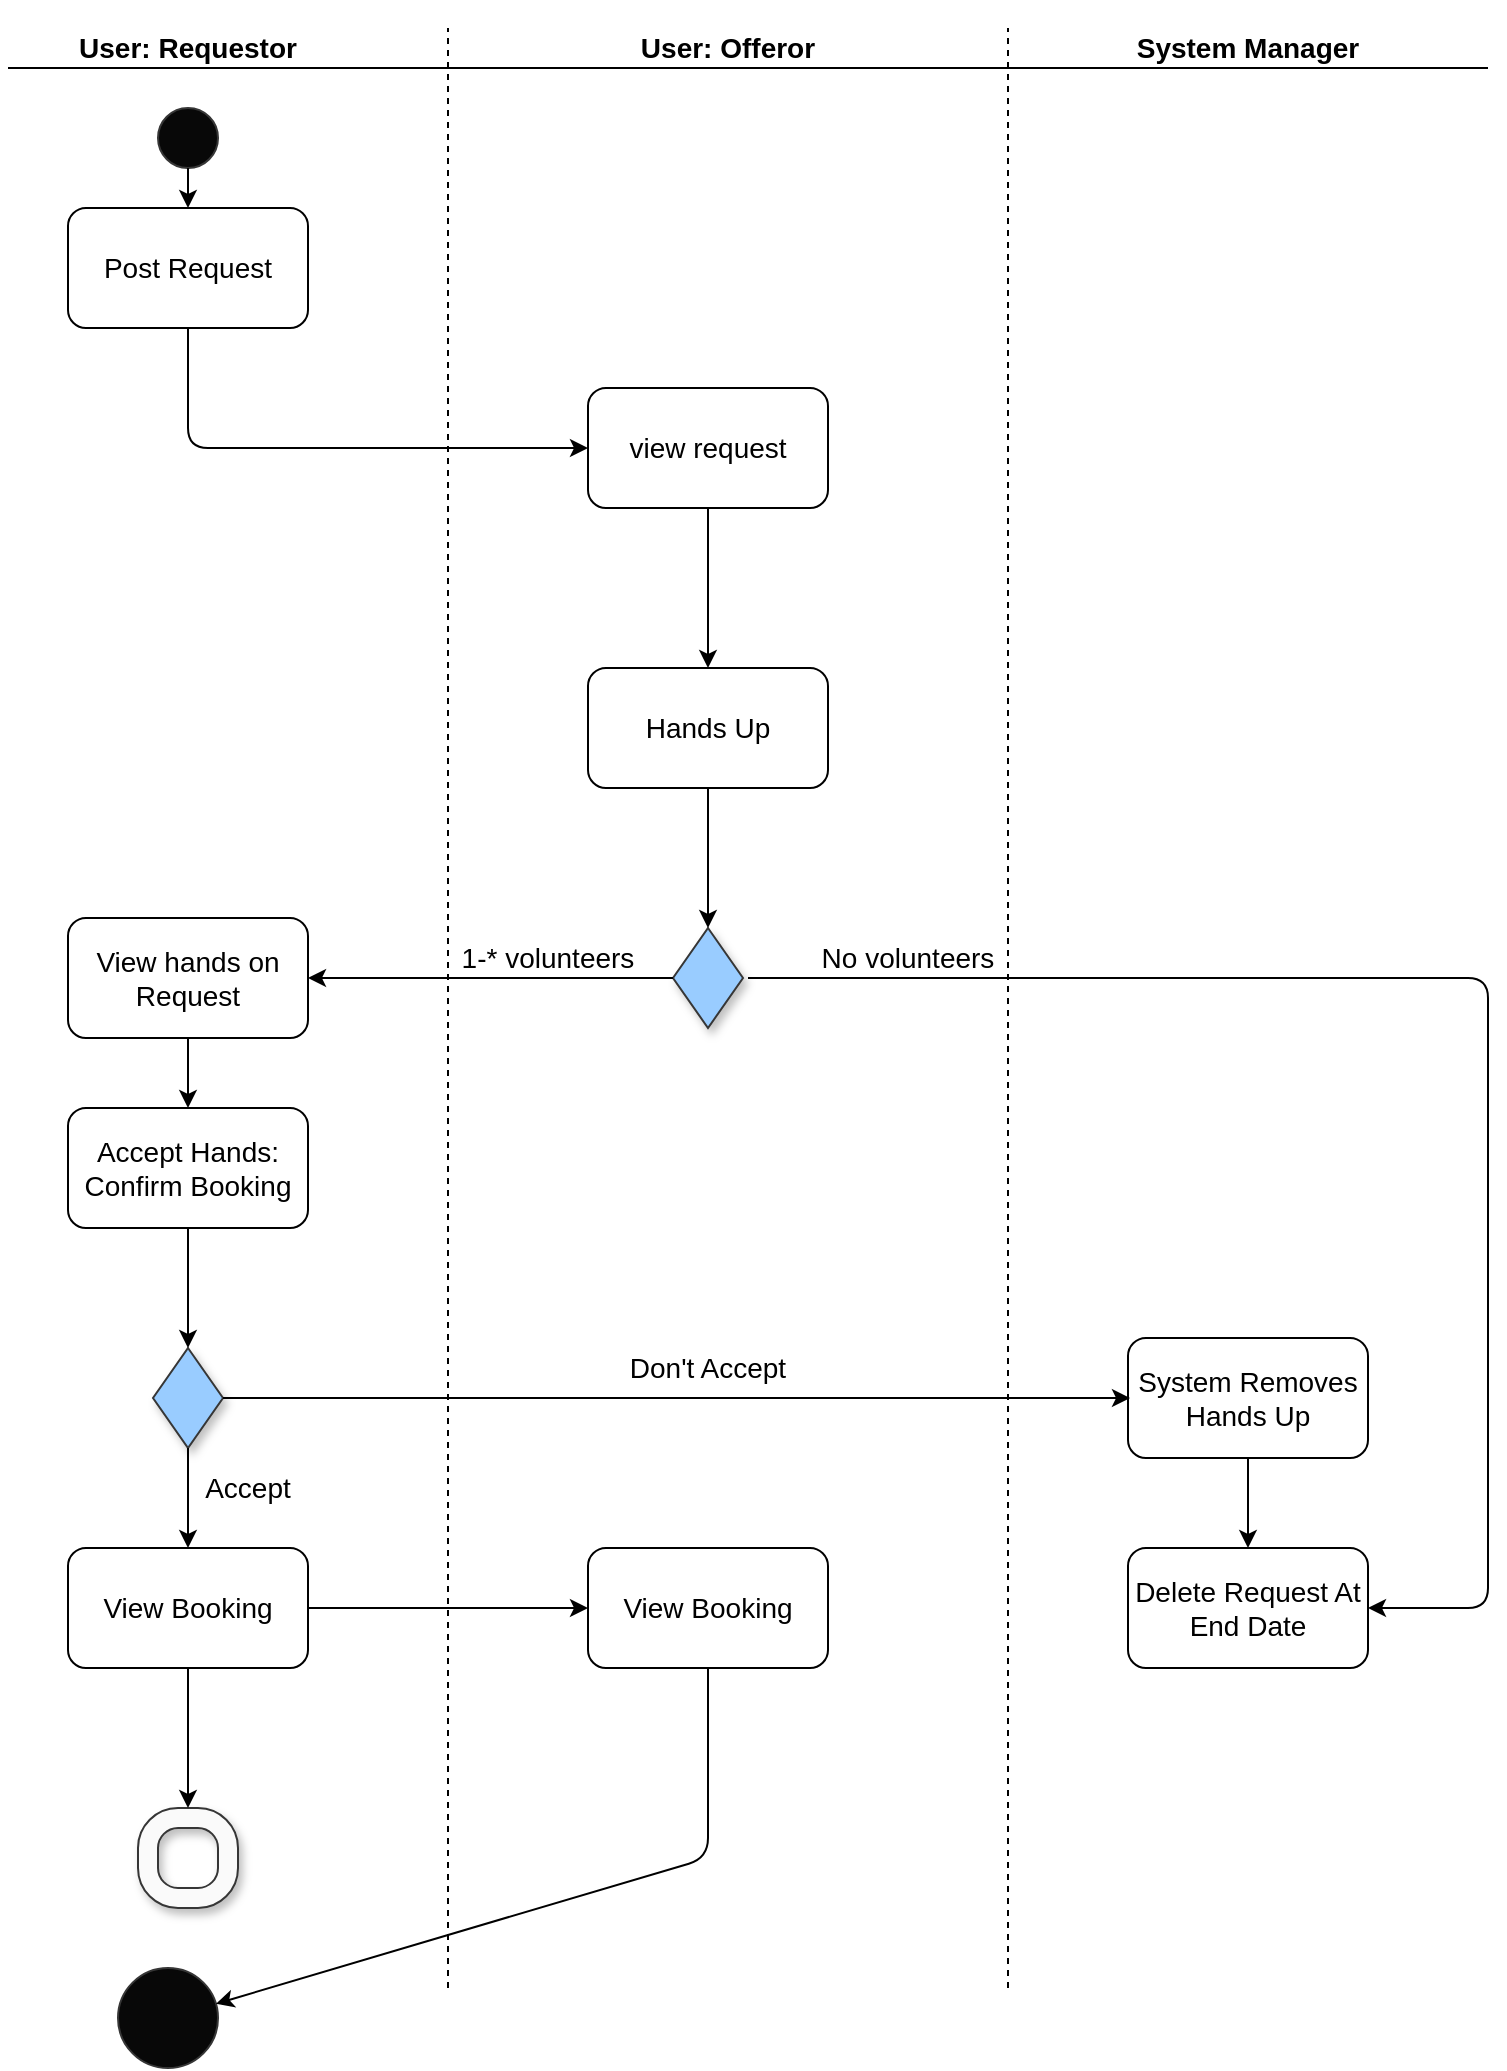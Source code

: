 <mxfile version="14.4.9" type="github">
  <diagram id="n9qWUOam9ZF6OnrzucKD" name="Page-1">
    <mxGraphModel dx="2131" dy="854" grid="1" gridSize="10" guides="1" tooltips="1" connect="1" arrows="1" fold="1" page="1" pageScale="1" pageWidth="850" pageHeight="1100" math="0" shadow="0">
      <root>
        <mxCell id="0" />
        <mxCell id="1" parent="0" />
        <mxCell id="XBuRLawrK7IfiwdRNRbU-3" value="&lt;font style=&quot;font-size: 14px&quot;&gt;Post Request&lt;/font&gt;" style="rounded=1;whiteSpace=wrap;html=1;" parent="1" vertex="1">
          <mxGeometry x="90" y="110" width="120" height="60" as="geometry" />
        </mxCell>
        <mxCell id="XBuRLawrK7IfiwdRNRbU-7" value="&lt;font style=&quot;font-size: 14px&quot;&gt;view request&lt;/font&gt;" style="rounded=1;whiteSpace=wrap;html=1;" parent="1" vertex="1">
          <mxGeometry x="350" y="200" width="120" height="60" as="geometry" />
        </mxCell>
        <mxCell id="XBuRLawrK7IfiwdRNRbU-8" value="&lt;font style=&quot;font-size: 14px&quot;&gt;Hands Up&lt;/font&gt;" style="rounded=1;whiteSpace=wrap;html=1;" parent="1" vertex="1">
          <mxGeometry x="350" y="340" width="120" height="60" as="geometry" />
        </mxCell>
        <mxCell id="XBuRLawrK7IfiwdRNRbU-9" value="&lt;font style=&quot;font-size: 14px&quot;&gt;View hands on Request&lt;/font&gt;" style="rounded=1;whiteSpace=wrap;html=1;" parent="1" vertex="1">
          <mxGeometry x="90" y="465" width="120" height="60" as="geometry" />
        </mxCell>
        <mxCell id="XBuRLawrK7IfiwdRNRbU-11" value="&lt;font style=&quot;font-size: 14px&quot;&gt;System Removes Hands Up&lt;/font&gt;" style="rounded=1;whiteSpace=wrap;html=1;" parent="1" vertex="1">
          <mxGeometry x="620" y="675" width="120" height="60" as="geometry" />
        </mxCell>
        <mxCell id="XBuRLawrK7IfiwdRNRbU-12" value="&lt;font style=&quot;font-size: 14px&quot;&gt;Accept Hands: Confirm Booking&lt;/font&gt;" style="rounded=1;whiteSpace=wrap;html=1;" parent="1" vertex="1">
          <mxGeometry x="90" y="560" width="120" height="60" as="geometry" />
        </mxCell>
        <mxCell id="XBuRLawrK7IfiwdRNRbU-13" value="&lt;font style=&quot;font-size: 14px&quot;&gt;View Booking&lt;/font&gt;" style="rounded=1;whiteSpace=wrap;html=1;" parent="1" vertex="1">
          <mxGeometry x="90" y="780" width="120" height="60" as="geometry" />
        </mxCell>
        <mxCell id="XBuRLawrK7IfiwdRNRbU-14" value="&lt;font style=&quot;font-size: 14px&quot;&gt;View Booking&lt;/font&gt;" style="rounded=1;whiteSpace=wrap;html=1;" parent="1" vertex="1">
          <mxGeometry x="350" y="780" width="120" height="60" as="geometry" />
        </mxCell>
        <mxCell id="XBuRLawrK7IfiwdRNRbU-16" value="" style="ellipse;whiteSpace=wrap;html=1;aspect=fixed;strokeColor=#363636;shadow=0;fillColor=#080808;" parent="1" vertex="1">
          <mxGeometry x="135" y="60" width="30" height="30" as="geometry" />
        </mxCell>
        <mxCell id="XBuRLawrK7IfiwdRNRbU-17" value="" style="ellipse;whiteSpace=wrap;html=1;aspect=fixed;shadow=0;strokeColor=#363636;fillColor=#080808;" parent="1" vertex="1">
          <mxGeometry x="115" y="990" width="50" height="50" as="geometry" />
        </mxCell>
        <mxCell id="XBuRLawrK7IfiwdRNRbU-20" value="" style="verticalLabelPosition=bottom;verticalAlign=top;html=1;shape=mxgraph.basic.rounded_frame;dx=10;shadow=1;strokeColor=#363636;fillColor=#FAFAFA;" parent="1" vertex="1">
          <mxGeometry x="125" y="910" width="50" height="50" as="geometry" />
        </mxCell>
        <mxCell id="XBuRLawrK7IfiwdRNRbU-21" value="" style="endArrow=classic;html=1;exitX=0.5;exitY=1;exitDx=0;exitDy=0;entryX=0.5;entryY=0;entryDx=0;entryDy=0;" parent="1" source="XBuRLawrK7IfiwdRNRbU-16" target="XBuRLawrK7IfiwdRNRbU-3" edge="1">
          <mxGeometry width="50" height="50" relative="1" as="geometry">
            <mxPoint x="400" y="420" as="sourcePoint" />
            <mxPoint x="150" y="130" as="targetPoint" />
          </mxGeometry>
        </mxCell>
        <mxCell id="XBuRLawrK7IfiwdRNRbU-23" value="" style="rhombus;whiteSpace=wrap;html=1;shadow=1;strokeColor=#363636;fillColor=#99CCFF;" parent="1" vertex="1">
          <mxGeometry x="392.5" y="470" width="35" height="50" as="geometry" />
        </mxCell>
        <mxCell id="XBuRLawrK7IfiwdRNRbU-24" value="" style="rhombus;whiteSpace=wrap;html=1;shadow=1;strokeColor=#363636;fillColor=#99CCFF;" parent="1" vertex="1">
          <mxGeometry x="132.5" y="680" width="35" height="50" as="geometry" />
        </mxCell>
        <mxCell id="XBuRLawrK7IfiwdRNRbU-27" value="" style="endArrow=classic;html=1;exitX=0.5;exitY=1;exitDx=0;exitDy=0;" parent="1" source="XBuRLawrK7IfiwdRNRbU-3" target="XBuRLawrK7IfiwdRNRbU-7" edge="1">
          <mxGeometry width="50" height="50" relative="1" as="geometry">
            <mxPoint x="150" y="250" as="sourcePoint" />
            <mxPoint x="440" y="260" as="targetPoint" />
            <Array as="points">
              <mxPoint x="150" y="230" />
            </Array>
          </mxGeometry>
        </mxCell>
        <mxCell id="XBuRLawrK7IfiwdRNRbU-28" value="" style="endArrow=classic;html=1;exitX=0.5;exitY=1;exitDx=0;exitDy=0;entryX=0.5;entryY=0;entryDx=0;entryDy=0;" parent="1" source="XBuRLawrK7IfiwdRNRbU-7" target="XBuRLawrK7IfiwdRNRbU-8" edge="1">
          <mxGeometry width="50" height="50" relative="1" as="geometry">
            <mxPoint x="390" y="490" as="sourcePoint" />
            <mxPoint x="440" y="440" as="targetPoint" />
          </mxGeometry>
        </mxCell>
        <mxCell id="XBuRLawrK7IfiwdRNRbU-29" value="" style="endArrow=classic;html=1;exitX=0.5;exitY=1;exitDx=0;exitDy=0;" parent="1" source="XBuRLawrK7IfiwdRNRbU-8" target="XBuRLawrK7IfiwdRNRbU-23" edge="1">
          <mxGeometry width="50" height="50" relative="1" as="geometry">
            <mxPoint x="411" y="430" as="sourcePoint" />
            <mxPoint x="440" y="440" as="targetPoint" />
          </mxGeometry>
        </mxCell>
        <mxCell id="XBuRLawrK7IfiwdRNRbU-31" value="" style="endArrow=classic;html=1;entryX=1;entryY=0.5;entryDx=0;entryDy=0;" parent="1" source="XBuRLawrK7IfiwdRNRbU-23" target="XBuRLawrK7IfiwdRNRbU-9" edge="1">
          <mxGeometry width="50" height="50" relative="1" as="geometry">
            <mxPoint x="390" y="498" as="sourcePoint" />
            <mxPoint x="210" y="499" as="targetPoint" />
          </mxGeometry>
        </mxCell>
        <mxCell id="XBuRLawrK7IfiwdRNRbU-32" value="" style="endArrow=classic;html=1;exitX=0.5;exitY=1;exitDx=0;exitDy=0;" parent="1" source="XBuRLawrK7IfiwdRNRbU-9" target="XBuRLawrK7IfiwdRNRbU-12" edge="1">
          <mxGeometry width="50" height="50" relative="1" as="geometry">
            <mxPoint x="390" y="490" as="sourcePoint" />
            <mxPoint x="440" y="440" as="targetPoint" />
          </mxGeometry>
        </mxCell>
        <mxCell id="XBuRLawrK7IfiwdRNRbU-33" value="" style="endArrow=classic;html=1;exitX=0.5;exitY=1;exitDx=0;exitDy=0;entryX=0.5;entryY=0;entryDx=0;entryDy=0;" parent="1" source="XBuRLawrK7IfiwdRNRbU-12" target="XBuRLawrK7IfiwdRNRbU-24" edge="1">
          <mxGeometry width="50" height="50" relative="1" as="geometry">
            <mxPoint x="390" y="490" as="sourcePoint" />
            <mxPoint x="440" y="440" as="targetPoint" />
          </mxGeometry>
        </mxCell>
        <mxCell id="XBuRLawrK7IfiwdRNRbU-34" value="" style="endArrow=classic;html=1;exitX=0.5;exitY=1;exitDx=0;exitDy=0;" parent="1" source="XBuRLawrK7IfiwdRNRbU-24" target="XBuRLawrK7IfiwdRNRbU-13" edge="1">
          <mxGeometry width="50" height="50" relative="1" as="geometry">
            <mxPoint x="390" y="490" as="sourcePoint" />
            <mxPoint x="440" y="440" as="targetPoint" />
          </mxGeometry>
        </mxCell>
        <mxCell id="XBuRLawrK7IfiwdRNRbU-35" value="" style="endArrow=classic;html=1;exitX=1;exitY=0.5;exitDx=0;exitDy=0;" parent="1" source="XBuRLawrK7IfiwdRNRbU-13" target="XBuRLawrK7IfiwdRNRbU-14" edge="1">
          <mxGeometry width="50" height="50" relative="1" as="geometry">
            <mxPoint x="390" y="490" as="sourcePoint" />
            <mxPoint x="440" y="440" as="targetPoint" />
          </mxGeometry>
        </mxCell>
        <mxCell id="XBuRLawrK7IfiwdRNRbU-37" value="" style="endArrow=classic;html=1;exitX=0.5;exitY=1;exitDx=0;exitDy=0;entryX=0.5;entryY=0;entryDx=0;entryDy=0;entryPerimeter=0;" parent="1" source="XBuRLawrK7IfiwdRNRbU-13" target="XBuRLawrK7IfiwdRNRbU-20" edge="1">
          <mxGeometry width="50" height="50" relative="1" as="geometry">
            <mxPoint x="390" y="550" as="sourcePoint" />
            <mxPoint x="440" y="500" as="targetPoint" />
          </mxGeometry>
        </mxCell>
        <mxCell id="XBuRLawrK7IfiwdRNRbU-38" value="" style="endArrow=classic;html=1;exitX=0.5;exitY=1;exitDx=0;exitDy=0;" parent="1" source="XBuRLawrK7IfiwdRNRbU-14" target="XBuRLawrK7IfiwdRNRbU-17" edge="1">
          <mxGeometry width="50" height="50" relative="1" as="geometry">
            <mxPoint x="390" y="550" as="sourcePoint" />
            <mxPoint x="410" y="940" as="targetPoint" />
            <Array as="points">
              <mxPoint x="410" y="935" />
            </Array>
          </mxGeometry>
        </mxCell>
        <mxCell id="XBuRLawrK7IfiwdRNRbU-41" value="&lt;font style=&quot;font-size: 14px&quot;&gt;&lt;b&gt;User: Requestor&lt;/b&gt;&lt;/font&gt;" style="text;html=1;strokeColor=none;fillColor=none;align=center;verticalAlign=middle;whiteSpace=wrap;rounded=0;shadow=1;" parent="1" vertex="1">
          <mxGeometry x="60" y="10" width="180" height="40" as="geometry" />
        </mxCell>
        <mxCell id="XBuRLawrK7IfiwdRNRbU-42" value="&lt;font style=&quot;font-size: 14px&quot;&gt;&lt;b&gt;User: Offeror&lt;/b&gt;&lt;/font&gt;" style="text;html=1;strokeColor=none;fillColor=none;align=center;verticalAlign=middle;whiteSpace=wrap;rounded=0;shadow=1;" parent="1" vertex="1">
          <mxGeometry x="330" y="10" width="180" height="40" as="geometry" />
        </mxCell>
        <mxCell id="XBuRLawrK7IfiwdRNRbU-43" value="&lt;font style=&quot;font-size: 14px&quot;&gt;&lt;b&gt;System Manager&lt;/b&gt;&lt;/font&gt;" style="text;html=1;strokeColor=none;fillColor=none;align=center;verticalAlign=middle;whiteSpace=wrap;rounded=0;shadow=1;" parent="1" vertex="1">
          <mxGeometry x="590" y="10" width="180" height="40" as="geometry" />
        </mxCell>
        <mxCell id="XBuRLawrK7IfiwdRNRbU-44" value="" style="endArrow=none;dashed=1;html=1;" parent="1" edge="1">
          <mxGeometry width="50" height="50" relative="1" as="geometry">
            <mxPoint x="280" y="1000" as="sourcePoint" />
            <mxPoint x="280" y="20" as="targetPoint" />
          </mxGeometry>
        </mxCell>
        <mxCell id="XBuRLawrK7IfiwdRNRbU-45" value="" style="endArrow=none;dashed=1;html=1;" parent="1" edge="1">
          <mxGeometry width="50" height="50" relative="1" as="geometry">
            <mxPoint x="560" y="1000" as="sourcePoint" />
            <mxPoint x="560" y="20" as="targetPoint" />
          </mxGeometry>
        </mxCell>
        <mxCell id="XBuRLawrK7IfiwdRNRbU-47" value="" style="endArrow=none;html=1;exitX=0;exitY=0.75;exitDx=0;exitDy=0;" parent="1" source="XBuRLawrK7IfiwdRNRbU-41" edge="1">
          <mxGeometry width="50" height="50" relative="1" as="geometry">
            <mxPoint x="390" y="310" as="sourcePoint" />
            <mxPoint x="800" y="40" as="targetPoint" />
          </mxGeometry>
        </mxCell>
        <mxCell id="XBuRLawrK7IfiwdRNRbU-50" value="&lt;span style=&quot;font-size: 14px&quot;&gt;No volunteers&lt;/span&gt;" style="text;html=1;strokeColor=none;fillColor=none;align=center;verticalAlign=middle;whiteSpace=wrap;rounded=0;shadow=1;" parent="1" vertex="1">
          <mxGeometry x="420" y="465" width="180" height="40" as="geometry" />
        </mxCell>
        <mxCell id="XBuRLawrK7IfiwdRNRbU-51" value="&lt;span style=&quot;font-size: 14px&quot;&gt;1-* volunteers&lt;/span&gt;" style="text;html=1;strokeColor=none;fillColor=none;align=center;verticalAlign=middle;whiteSpace=wrap;rounded=0;shadow=1;" parent="1" vertex="1">
          <mxGeometry x="240" y="465" width="180" height="40" as="geometry" />
        </mxCell>
        <mxCell id="XBuRLawrK7IfiwdRNRbU-52" value="" style="endArrow=classic;html=1;exitX=1;exitY=0.5;exitDx=0;exitDy=0;" parent="1" source="XBuRLawrK7IfiwdRNRbU-24" edge="1">
          <mxGeometry width="50" height="50" relative="1" as="geometry">
            <mxPoint x="390" y="760" as="sourcePoint" />
            <mxPoint x="621" y="705" as="targetPoint" />
          </mxGeometry>
        </mxCell>
        <mxCell id="XBuRLawrK7IfiwdRNRbU-53" value="&lt;span style=&quot;font-size: 14px&quot;&gt;Don&#39;t Accept&lt;/span&gt;" style="text;html=1;strokeColor=none;fillColor=none;align=center;verticalAlign=middle;whiteSpace=wrap;rounded=0;shadow=1;" parent="1" vertex="1">
          <mxGeometry x="320" y="670" width="180" height="40" as="geometry" />
        </mxCell>
        <mxCell id="XBuRLawrK7IfiwdRNRbU-54" value="&lt;font style=&quot;font-size: 14px&quot;&gt;Accept&lt;/font&gt;" style="text;html=1;strokeColor=none;fillColor=none;align=center;verticalAlign=middle;whiteSpace=wrap;rounded=0;shadow=1;" parent="1" vertex="1">
          <mxGeometry x="90" y="730" width="180" height="40" as="geometry" />
        </mxCell>
        <mxCell id="o0AuTn7vyGWfA3Tbua4q-1" value="&lt;font style=&quot;font-size: 14px&quot;&gt;Delete Request At End Date&lt;/font&gt;" style="rounded=1;whiteSpace=wrap;html=1;" parent="1" vertex="1">
          <mxGeometry x="620" y="780" width="120" height="60" as="geometry" />
        </mxCell>
        <mxCell id="5XRddkC8qpzPn9ic1-ZW-1" value="" style="endArrow=classic;html=1;entryX=1;entryY=0.5;entryDx=0;entryDy=0;" edge="1" parent="1" target="o0AuTn7vyGWfA3Tbua4q-1">
          <mxGeometry width="50" height="50" relative="1" as="geometry">
            <mxPoint x="430" y="495" as="sourcePoint" />
            <mxPoint x="800" y="830" as="targetPoint" />
            <Array as="points">
              <mxPoint x="800" y="495" />
              <mxPoint x="800" y="810" />
            </Array>
          </mxGeometry>
        </mxCell>
        <mxCell id="5XRddkC8qpzPn9ic1-ZW-3" value="" style="endArrow=classic;html=1;exitX=0.5;exitY=1;exitDx=0;exitDy=0;entryX=0.5;entryY=0;entryDx=0;entryDy=0;" edge="1" parent="1" source="XBuRLawrK7IfiwdRNRbU-11" target="o0AuTn7vyGWfA3Tbua4q-1">
          <mxGeometry width="50" height="50" relative="1" as="geometry">
            <mxPoint x="400" y="760" as="sourcePoint" />
            <mxPoint x="450" y="710" as="targetPoint" />
          </mxGeometry>
        </mxCell>
      </root>
    </mxGraphModel>
  </diagram>
</mxfile>
